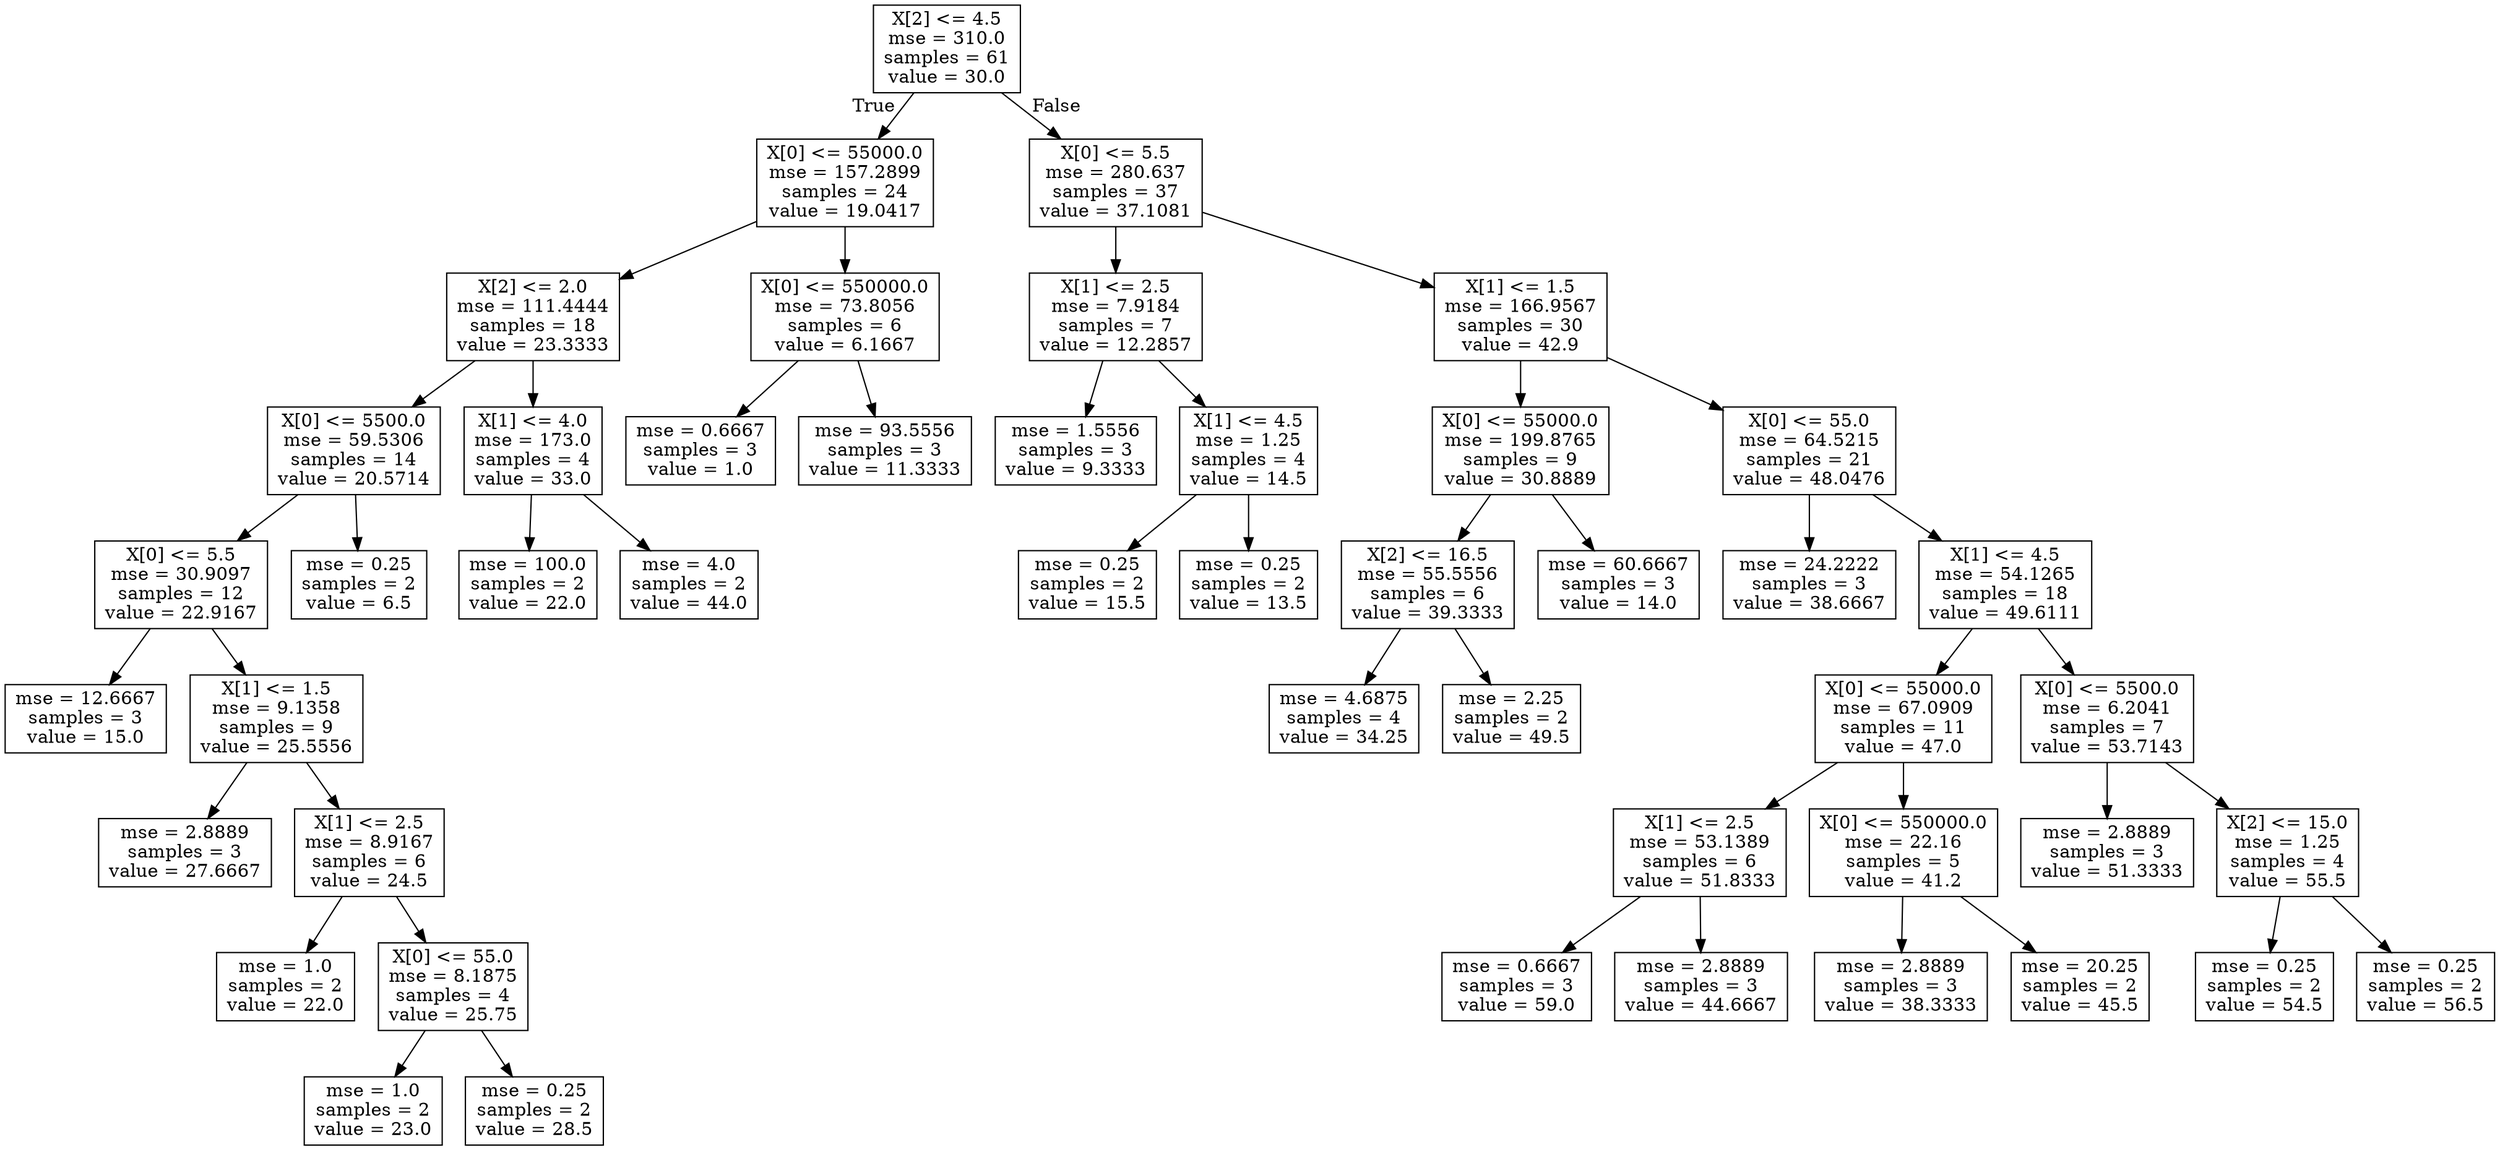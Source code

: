 digraph Tree {
node [shape=box] ;
0 [label="X[2] <= 4.5\nmse = 310.0\nsamples = 61\nvalue = 30.0"] ;
1 [label="X[0] <= 55000.0\nmse = 157.2899\nsamples = 24\nvalue = 19.0417"] ;
0 -> 1 [labeldistance=2.5, labelangle=45, headlabel="True"] ;
2 [label="X[2] <= 2.0\nmse = 111.4444\nsamples = 18\nvalue = 23.3333"] ;
1 -> 2 ;
3 [label="X[0] <= 5500.0\nmse = 59.5306\nsamples = 14\nvalue = 20.5714"] ;
2 -> 3 ;
4 [label="X[0] <= 5.5\nmse = 30.9097\nsamples = 12\nvalue = 22.9167"] ;
3 -> 4 ;
5 [label="mse = 12.6667\nsamples = 3\nvalue = 15.0"] ;
4 -> 5 ;
6 [label="X[1] <= 1.5\nmse = 9.1358\nsamples = 9\nvalue = 25.5556"] ;
4 -> 6 ;
7 [label="mse = 2.8889\nsamples = 3\nvalue = 27.6667"] ;
6 -> 7 ;
8 [label="X[1] <= 2.5\nmse = 8.9167\nsamples = 6\nvalue = 24.5"] ;
6 -> 8 ;
9 [label="mse = 1.0\nsamples = 2\nvalue = 22.0"] ;
8 -> 9 ;
10 [label="X[0] <= 55.0\nmse = 8.1875\nsamples = 4\nvalue = 25.75"] ;
8 -> 10 ;
11 [label="mse = 1.0\nsamples = 2\nvalue = 23.0"] ;
10 -> 11 ;
12 [label="mse = 0.25\nsamples = 2\nvalue = 28.5"] ;
10 -> 12 ;
13 [label="mse = 0.25\nsamples = 2\nvalue = 6.5"] ;
3 -> 13 ;
14 [label="X[1] <= 4.0\nmse = 173.0\nsamples = 4\nvalue = 33.0"] ;
2 -> 14 ;
15 [label="mse = 100.0\nsamples = 2\nvalue = 22.0"] ;
14 -> 15 ;
16 [label="mse = 4.0\nsamples = 2\nvalue = 44.0"] ;
14 -> 16 ;
17 [label="X[0] <= 550000.0\nmse = 73.8056\nsamples = 6\nvalue = 6.1667"] ;
1 -> 17 ;
18 [label="mse = 0.6667\nsamples = 3\nvalue = 1.0"] ;
17 -> 18 ;
19 [label="mse = 93.5556\nsamples = 3\nvalue = 11.3333"] ;
17 -> 19 ;
20 [label="X[0] <= 5.5\nmse = 280.637\nsamples = 37\nvalue = 37.1081"] ;
0 -> 20 [labeldistance=2.5, labelangle=-45, headlabel="False"] ;
21 [label="X[1] <= 2.5\nmse = 7.9184\nsamples = 7\nvalue = 12.2857"] ;
20 -> 21 ;
22 [label="mse = 1.5556\nsamples = 3\nvalue = 9.3333"] ;
21 -> 22 ;
23 [label="X[1] <= 4.5\nmse = 1.25\nsamples = 4\nvalue = 14.5"] ;
21 -> 23 ;
24 [label="mse = 0.25\nsamples = 2\nvalue = 15.5"] ;
23 -> 24 ;
25 [label="mse = 0.25\nsamples = 2\nvalue = 13.5"] ;
23 -> 25 ;
26 [label="X[1] <= 1.5\nmse = 166.9567\nsamples = 30\nvalue = 42.9"] ;
20 -> 26 ;
27 [label="X[0] <= 55000.0\nmse = 199.8765\nsamples = 9\nvalue = 30.8889"] ;
26 -> 27 ;
28 [label="X[2] <= 16.5\nmse = 55.5556\nsamples = 6\nvalue = 39.3333"] ;
27 -> 28 ;
29 [label="mse = 4.6875\nsamples = 4\nvalue = 34.25"] ;
28 -> 29 ;
30 [label="mse = 2.25\nsamples = 2\nvalue = 49.5"] ;
28 -> 30 ;
31 [label="mse = 60.6667\nsamples = 3\nvalue = 14.0"] ;
27 -> 31 ;
32 [label="X[0] <= 55.0\nmse = 64.5215\nsamples = 21\nvalue = 48.0476"] ;
26 -> 32 ;
33 [label="mse = 24.2222\nsamples = 3\nvalue = 38.6667"] ;
32 -> 33 ;
34 [label="X[1] <= 4.5\nmse = 54.1265\nsamples = 18\nvalue = 49.6111"] ;
32 -> 34 ;
35 [label="X[0] <= 55000.0\nmse = 67.0909\nsamples = 11\nvalue = 47.0"] ;
34 -> 35 ;
36 [label="X[1] <= 2.5\nmse = 53.1389\nsamples = 6\nvalue = 51.8333"] ;
35 -> 36 ;
37 [label="mse = 0.6667\nsamples = 3\nvalue = 59.0"] ;
36 -> 37 ;
38 [label="mse = 2.8889\nsamples = 3\nvalue = 44.6667"] ;
36 -> 38 ;
39 [label="X[0] <= 550000.0\nmse = 22.16\nsamples = 5\nvalue = 41.2"] ;
35 -> 39 ;
40 [label="mse = 2.8889\nsamples = 3\nvalue = 38.3333"] ;
39 -> 40 ;
41 [label="mse = 20.25\nsamples = 2\nvalue = 45.5"] ;
39 -> 41 ;
42 [label="X[0] <= 5500.0\nmse = 6.2041\nsamples = 7\nvalue = 53.7143"] ;
34 -> 42 ;
43 [label="mse = 2.8889\nsamples = 3\nvalue = 51.3333"] ;
42 -> 43 ;
44 [label="X[2] <= 15.0\nmse = 1.25\nsamples = 4\nvalue = 55.5"] ;
42 -> 44 ;
45 [label="mse = 0.25\nsamples = 2\nvalue = 54.5"] ;
44 -> 45 ;
46 [label="mse = 0.25\nsamples = 2\nvalue = 56.5"] ;
44 -> 46 ;
}